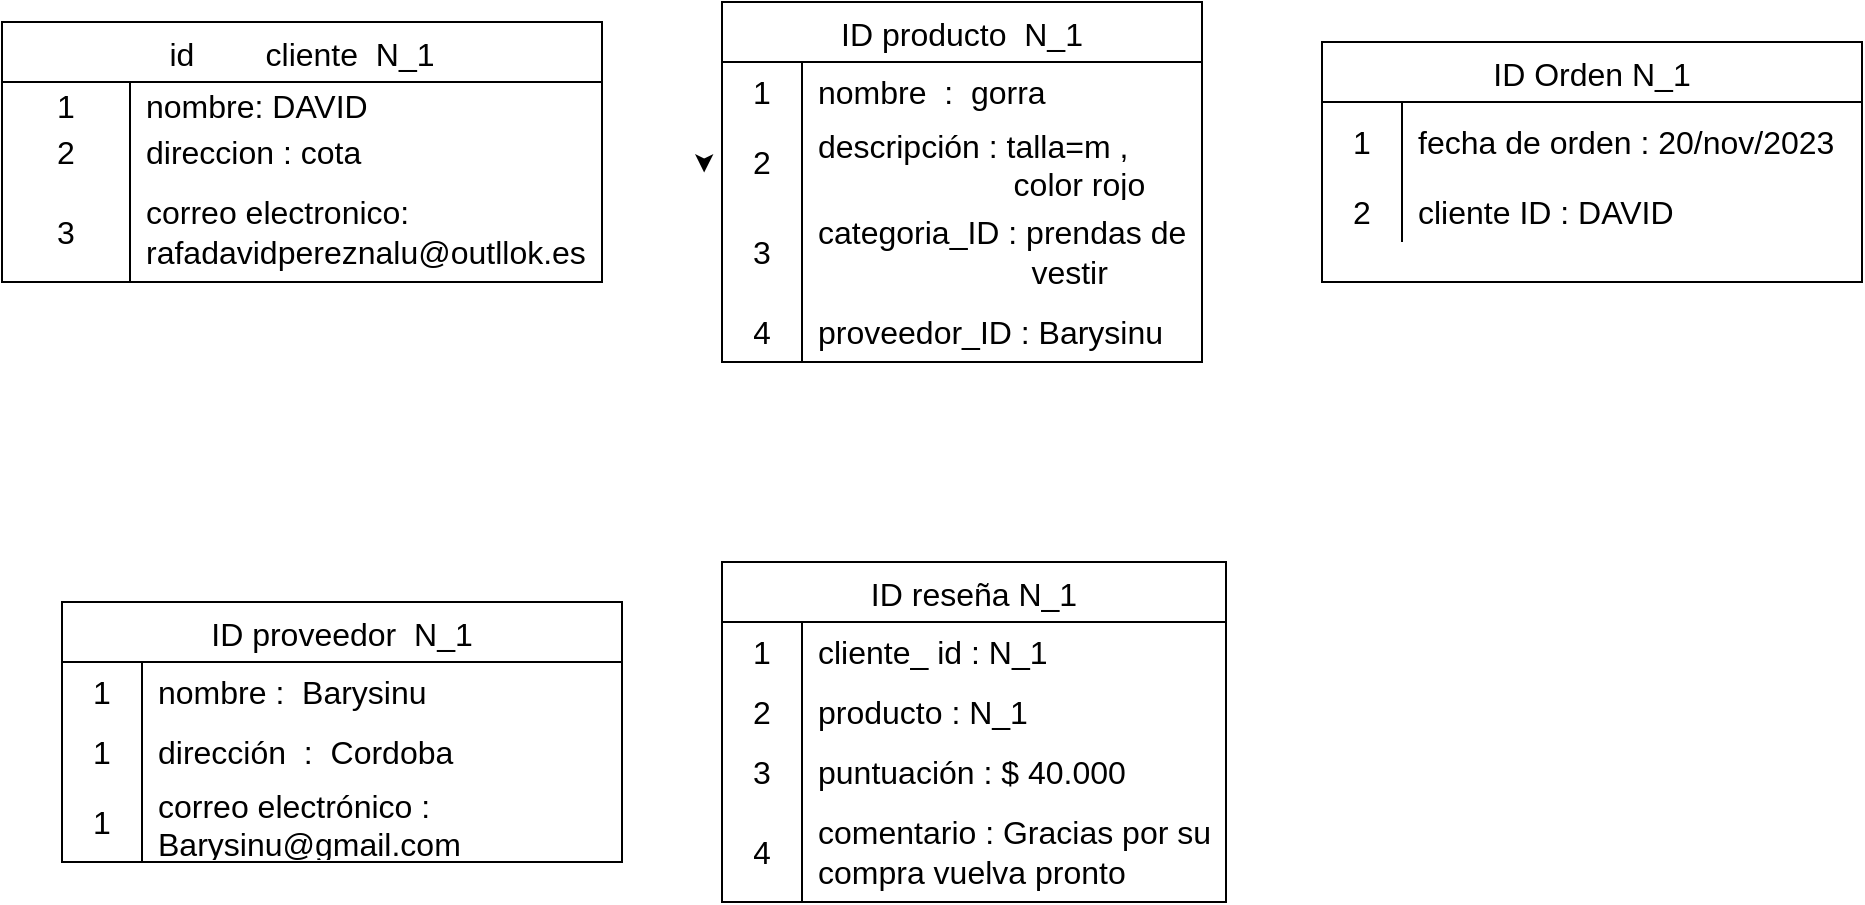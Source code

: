 <mxfile version="22.1.3" type="github">
  <diagram id="R2lEEEUBdFMjLlhIrx00" name="Page-1">
    <mxGraphModel dx="1723" dy="1823" grid="1" gridSize="10" guides="1" tooltips="1" connect="1" arrows="1" fold="1" page="1" pageScale="1" pageWidth="850" pageHeight="1100" math="0" shadow="0" extFonts="Permanent Marker^https://fonts.googleapis.com/css?family=Permanent+Marker">
      <root>
        <mxCell id="0" />
        <mxCell id="1" parent="0" />
        <mxCell id="DXNI8_hOyXP84TzB-IpG-35" style="edgeStyle=orthogonalEdgeStyle;rounded=0;orthogonalLoop=1;jettySize=auto;html=1;exitX=0;exitY=0;exitDx=0;exitDy=0;entryX=0.006;entryY=0.058;entryDx=0;entryDy=0;entryPerimeter=0;" edge="1" parent="1">
          <mxGeometry relative="1" as="geometry">
            <mxPoint x="360" y="60" as="sourcePoint" />
            <mxPoint x="361.08" y="65.22" as="targetPoint" />
          </mxGeometry>
        </mxCell>
        <mxCell id="DXNI8_hOyXP84TzB-IpG-57" value="ID producto  N_1" style="shape=table;startSize=30;container=1;collapsible=0;childLayout=tableLayout;fixedRows=1;rowLines=0;fontStyle=0;strokeColor=default;fontSize=16;" vertex="1" parent="1">
          <mxGeometry x="370" y="-20" width="240" height="180" as="geometry" />
        </mxCell>
        <mxCell id="DXNI8_hOyXP84TzB-IpG-61" value="" style="shape=tableRow;horizontal=0;startSize=0;swimlaneHead=0;swimlaneBody=0;top=0;left=0;bottom=0;right=0;collapsible=0;dropTarget=0;fillColor=none;points=[[0,0.5],[1,0.5]];portConstraint=eastwest;strokeColor=inherit;fontSize=16;" vertex="1" parent="DXNI8_hOyXP84TzB-IpG-57">
          <mxGeometry y="30" width="240" height="30" as="geometry" />
        </mxCell>
        <mxCell id="DXNI8_hOyXP84TzB-IpG-62" value="1" style="shape=partialRectangle;html=1;whiteSpace=wrap;connectable=0;fillColor=none;top=0;left=0;bottom=0;right=0;overflow=hidden;strokeColor=inherit;fontSize=16;" vertex="1" parent="DXNI8_hOyXP84TzB-IpG-61">
          <mxGeometry width="40" height="30" as="geometry">
            <mxRectangle width="40" height="30" as="alternateBounds" />
          </mxGeometry>
        </mxCell>
        <mxCell id="DXNI8_hOyXP84TzB-IpG-63" value="nombre&amp;nbsp; :&amp;nbsp; gorra" style="shape=partialRectangle;html=1;whiteSpace=wrap;connectable=0;fillColor=none;top=0;left=0;bottom=0;right=0;align=left;spacingLeft=6;overflow=hidden;strokeColor=inherit;fontSize=16;" vertex="1" parent="DXNI8_hOyXP84TzB-IpG-61">
          <mxGeometry x="40" width="200" height="30" as="geometry">
            <mxRectangle width="200" height="30" as="alternateBounds" />
          </mxGeometry>
        </mxCell>
        <mxCell id="DXNI8_hOyXP84TzB-IpG-64" value="" style="shape=tableRow;horizontal=0;startSize=0;swimlaneHead=0;swimlaneBody=0;top=0;left=0;bottom=0;right=0;collapsible=0;dropTarget=0;fillColor=none;points=[[0,0.5],[1,0.5]];portConstraint=eastwest;strokeColor=inherit;fontSize=16;" vertex="1" parent="DXNI8_hOyXP84TzB-IpG-57">
          <mxGeometry y="60" width="240" height="40" as="geometry" />
        </mxCell>
        <mxCell id="DXNI8_hOyXP84TzB-IpG-65" value="2" style="shape=partialRectangle;html=1;whiteSpace=wrap;connectable=0;fillColor=none;top=0;left=0;bottom=0;right=0;overflow=hidden;strokeColor=inherit;fontSize=16;" vertex="1" parent="DXNI8_hOyXP84TzB-IpG-64">
          <mxGeometry width="40" height="40" as="geometry">
            <mxRectangle width="40" height="40" as="alternateBounds" />
          </mxGeometry>
        </mxCell>
        <mxCell id="DXNI8_hOyXP84TzB-IpG-66" value="descripción : talla=m ,&amp;nbsp; &amp;nbsp; &amp;nbsp; &amp;nbsp; &amp;nbsp; &amp;nbsp; &amp;nbsp; &amp;nbsp; &amp;nbsp; &amp;nbsp; &amp;nbsp; &amp;nbsp; &amp;nbsp; &amp;nbsp; &amp;nbsp; color rojo&amp;nbsp;&amp;nbsp;" style="shape=partialRectangle;html=1;whiteSpace=wrap;connectable=0;fillColor=none;top=0;left=0;bottom=0;right=0;align=left;spacingLeft=6;overflow=hidden;strokeColor=inherit;fontSize=16;" vertex="1" parent="DXNI8_hOyXP84TzB-IpG-64">
          <mxGeometry x="40" width="200" height="40" as="geometry">
            <mxRectangle width="200" height="40" as="alternateBounds" />
          </mxGeometry>
        </mxCell>
        <mxCell id="DXNI8_hOyXP84TzB-IpG-67" value="" style="shape=tableRow;horizontal=0;startSize=0;swimlaneHead=0;swimlaneBody=0;top=0;left=0;bottom=0;right=0;collapsible=0;dropTarget=0;fillColor=none;points=[[0,0.5],[1,0.5]];portConstraint=eastwest;strokeColor=inherit;fontSize=16;" vertex="1" parent="DXNI8_hOyXP84TzB-IpG-57">
          <mxGeometry y="100" width="240" height="50" as="geometry" />
        </mxCell>
        <mxCell id="DXNI8_hOyXP84TzB-IpG-68" value="3" style="shape=partialRectangle;html=1;whiteSpace=wrap;connectable=0;fillColor=none;top=0;left=0;bottom=0;right=0;overflow=hidden;strokeColor=inherit;fontSize=16;" vertex="1" parent="DXNI8_hOyXP84TzB-IpG-67">
          <mxGeometry width="40" height="50" as="geometry">
            <mxRectangle width="40" height="50" as="alternateBounds" />
          </mxGeometry>
        </mxCell>
        <mxCell id="DXNI8_hOyXP84TzB-IpG-69" value="categoria_ID : prendas de&amp;nbsp; &amp;nbsp; &amp;nbsp; &amp;nbsp; &amp;nbsp; &amp;nbsp; &amp;nbsp; &amp;nbsp; &amp;nbsp; &amp;nbsp; &amp;nbsp; &amp;nbsp; &amp;nbsp; vestir&amp;nbsp;&amp;nbsp;" style="shape=partialRectangle;html=1;whiteSpace=wrap;connectable=0;fillColor=none;top=0;left=0;bottom=0;right=0;align=left;spacingLeft=6;overflow=hidden;strokeColor=inherit;fontSize=16;" vertex="1" parent="DXNI8_hOyXP84TzB-IpG-67">
          <mxGeometry x="40" width="200" height="50" as="geometry">
            <mxRectangle width="200" height="50" as="alternateBounds" />
          </mxGeometry>
        </mxCell>
        <mxCell id="DXNI8_hOyXP84TzB-IpG-83" value="" style="shape=tableRow;horizontal=0;startSize=0;swimlaneHead=0;swimlaneBody=0;top=0;left=0;bottom=0;right=0;collapsible=0;dropTarget=0;fillColor=none;points=[[0,0.5],[1,0.5]];portConstraint=eastwest;strokeColor=inherit;fontSize=16;" vertex="1" parent="DXNI8_hOyXP84TzB-IpG-57">
          <mxGeometry y="150" width="240" height="30" as="geometry" />
        </mxCell>
        <mxCell id="DXNI8_hOyXP84TzB-IpG-84" value="4" style="shape=partialRectangle;html=1;whiteSpace=wrap;connectable=0;fillColor=none;top=0;left=0;bottom=0;right=0;overflow=hidden;strokeColor=inherit;fontSize=16;" vertex="1" parent="DXNI8_hOyXP84TzB-IpG-83">
          <mxGeometry width="40" height="30" as="geometry">
            <mxRectangle width="40" height="30" as="alternateBounds" />
          </mxGeometry>
        </mxCell>
        <mxCell id="DXNI8_hOyXP84TzB-IpG-85" value="proveedor_ID : Barysinu" style="shape=partialRectangle;html=1;whiteSpace=wrap;connectable=0;fillColor=none;top=0;left=0;bottom=0;right=0;align=left;spacingLeft=6;overflow=hidden;strokeColor=inherit;fontSize=16;" vertex="1" parent="DXNI8_hOyXP84TzB-IpG-83">
          <mxGeometry x="40" width="200" height="30" as="geometry">
            <mxRectangle width="200" height="30" as="alternateBounds" />
          </mxGeometry>
        </mxCell>
        <mxCell id="DXNI8_hOyXP84TzB-IpG-86" value="ID Orden N_1" style="shape=table;startSize=30;container=1;collapsible=0;childLayout=tableLayout;fixedRows=1;rowLines=0;fontStyle=0;strokeColor=default;fontSize=16;" vertex="1" parent="1">
          <mxGeometry x="670" width="270" height="120" as="geometry" />
        </mxCell>
        <mxCell id="DXNI8_hOyXP84TzB-IpG-87" value="" style="shape=tableRow;horizontal=0;startSize=0;swimlaneHead=0;swimlaneBody=0;top=0;left=0;bottom=0;right=0;collapsible=0;dropTarget=0;fillColor=none;points=[[0,0.5],[1,0.5]];portConstraint=eastwest;strokeColor=inherit;fontSize=16;" vertex="1" parent="DXNI8_hOyXP84TzB-IpG-86">
          <mxGeometry y="30" width="270" height="40" as="geometry" />
        </mxCell>
        <mxCell id="DXNI8_hOyXP84TzB-IpG-88" value="1" style="shape=partialRectangle;html=1;whiteSpace=wrap;connectable=0;fillColor=none;top=0;left=0;bottom=0;right=0;overflow=hidden;pointerEvents=1;strokeColor=inherit;fontSize=16;" vertex="1" parent="DXNI8_hOyXP84TzB-IpG-87">
          <mxGeometry width="40" height="40" as="geometry">
            <mxRectangle width="40" height="40" as="alternateBounds" />
          </mxGeometry>
        </mxCell>
        <mxCell id="DXNI8_hOyXP84TzB-IpG-89" value="fecha de orden : 20/nov/2023" style="shape=partialRectangle;html=1;whiteSpace=wrap;connectable=0;fillColor=none;top=0;left=0;bottom=0;right=0;align=left;spacingLeft=6;overflow=hidden;strokeColor=inherit;fontSize=16;" vertex="1" parent="DXNI8_hOyXP84TzB-IpG-87">
          <mxGeometry x="40" width="230" height="40" as="geometry">
            <mxRectangle width="230" height="40" as="alternateBounds" />
          </mxGeometry>
        </mxCell>
        <mxCell id="DXNI8_hOyXP84TzB-IpG-90" value="" style="shape=tableRow;horizontal=0;startSize=0;swimlaneHead=0;swimlaneBody=0;top=0;left=0;bottom=0;right=0;collapsible=0;dropTarget=0;fillColor=none;points=[[0,0.5],[1,0.5]];portConstraint=eastwest;strokeColor=inherit;fontSize=16;" vertex="1" parent="DXNI8_hOyXP84TzB-IpG-86">
          <mxGeometry y="70" width="270" height="30" as="geometry" />
        </mxCell>
        <mxCell id="DXNI8_hOyXP84TzB-IpG-91" value="2" style="shape=partialRectangle;html=1;whiteSpace=wrap;connectable=0;fillColor=none;top=0;left=0;bottom=0;right=0;overflow=hidden;strokeColor=inherit;fontSize=16;" vertex="1" parent="DXNI8_hOyXP84TzB-IpG-90">
          <mxGeometry width="40" height="30" as="geometry">
            <mxRectangle width="40" height="30" as="alternateBounds" />
          </mxGeometry>
        </mxCell>
        <mxCell id="DXNI8_hOyXP84TzB-IpG-92" value="cliente ID : DAVID&amp;nbsp;" style="shape=partialRectangle;html=1;whiteSpace=wrap;connectable=0;fillColor=none;top=0;left=0;bottom=0;right=0;align=left;spacingLeft=6;overflow=hidden;strokeColor=inherit;fontSize=16;" vertex="1" parent="DXNI8_hOyXP84TzB-IpG-90">
          <mxGeometry x="40" width="230" height="30" as="geometry">
            <mxRectangle width="230" height="30" as="alternateBounds" />
          </mxGeometry>
        </mxCell>
        <mxCell id="DXNI8_hOyXP84TzB-IpG-96" value="ID proveedor  N_1" style="shape=table;startSize=30;container=1;collapsible=0;childLayout=tableLayout;fixedRows=1;rowLines=0;fontStyle=0;strokeColor=default;fontSize=16;" vertex="1" parent="1">
          <mxGeometry x="40" y="280" width="280" height="130" as="geometry" />
        </mxCell>
        <mxCell id="DXNI8_hOyXP84TzB-IpG-116" value="" style="shape=tableRow;horizontal=0;startSize=0;swimlaneHead=0;swimlaneBody=0;top=0;left=0;bottom=0;right=0;collapsible=0;dropTarget=0;fillColor=none;points=[[0,0.5],[1,0.5]];portConstraint=eastwest;strokeColor=inherit;fontSize=16;" vertex="1" parent="DXNI8_hOyXP84TzB-IpG-96">
          <mxGeometry y="30" width="280" height="30" as="geometry" />
        </mxCell>
        <mxCell id="DXNI8_hOyXP84TzB-IpG-117" value="1" style="shape=partialRectangle;html=1;whiteSpace=wrap;connectable=0;fillColor=none;top=0;left=0;bottom=0;right=0;overflow=hidden;strokeColor=inherit;fontSize=16;" vertex="1" parent="DXNI8_hOyXP84TzB-IpG-116">
          <mxGeometry width="40" height="30" as="geometry">
            <mxRectangle width="40" height="30" as="alternateBounds" />
          </mxGeometry>
        </mxCell>
        <mxCell id="DXNI8_hOyXP84TzB-IpG-118" value="nombre :&amp;nbsp; Barysinu" style="shape=partialRectangle;html=1;whiteSpace=wrap;connectable=0;fillColor=none;top=0;left=0;bottom=0;right=0;align=left;spacingLeft=6;overflow=hidden;strokeColor=inherit;fontSize=16;" vertex="1" parent="DXNI8_hOyXP84TzB-IpG-116">
          <mxGeometry x="40" width="240" height="30" as="geometry">
            <mxRectangle width="240" height="30" as="alternateBounds" />
          </mxGeometry>
        </mxCell>
        <mxCell id="DXNI8_hOyXP84TzB-IpG-119" value="" style="shape=tableRow;horizontal=0;startSize=0;swimlaneHead=0;swimlaneBody=0;top=0;left=0;bottom=0;right=0;collapsible=0;dropTarget=0;fillColor=none;points=[[0,0.5],[1,0.5]];portConstraint=eastwest;strokeColor=inherit;fontSize=16;" vertex="1" parent="DXNI8_hOyXP84TzB-IpG-96">
          <mxGeometry y="60" width="280" height="30" as="geometry" />
        </mxCell>
        <mxCell id="DXNI8_hOyXP84TzB-IpG-120" value="1" style="shape=partialRectangle;html=1;whiteSpace=wrap;connectable=0;fillColor=none;top=0;left=0;bottom=0;right=0;overflow=hidden;strokeColor=inherit;fontSize=16;" vertex="1" parent="DXNI8_hOyXP84TzB-IpG-119">
          <mxGeometry width="40" height="30" as="geometry">
            <mxRectangle width="40" height="30" as="alternateBounds" />
          </mxGeometry>
        </mxCell>
        <mxCell id="DXNI8_hOyXP84TzB-IpG-121" value="dirección&amp;nbsp; :&amp;nbsp; Cordoba&amp;nbsp;" style="shape=partialRectangle;html=1;whiteSpace=wrap;connectable=0;fillColor=none;top=0;left=0;bottom=0;right=0;align=left;spacingLeft=6;overflow=hidden;strokeColor=inherit;fontSize=16;" vertex="1" parent="DXNI8_hOyXP84TzB-IpG-119">
          <mxGeometry x="40" width="240" height="30" as="geometry">
            <mxRectangle width="240" height="30" as="alternateBounds" />
          </mxGeometry>
        </mxCell>
        <mxCell id="DXNI8_hOyXP84TzB-IpG-129" value="" style="shape=tableRow;horizontal=0;startSize=0;swimlaneHead=0;swimlaneBody=0;top=0;left=0;bottom=0;right=0;collapsible=0;dropTarget=0;fillColor=none;points=[[0,0.5],[1,0.5]];portConstraint=eastwest;strokeColor=inherit;fontSize=16;" vertex="1" parent="DXNI8_hOyXP84TzB-IpG-96">
          <mxGeometry y="90" width="280" height="40" as="geometry" />
        </mxCell>
        <mxCell id="DXNI8_hOyXP84TzB-IpG-130" value="1" style="shape=partialRectangle;html=1;whiteSpace=wrap;connectable=0;fillColor=none;top=0;left=0;bottom=0;right=0;overflow=hidden;strokeColor=inherit;fontSize=16;" vertex="1" parent="DXNI8_hOyXP84TzB-IpG-129">
          <mxGeometry width="40" height="40" as="geometry">
            <mxRectangle width="40" height="40" as="alternateBounds" />
          </mxGeometry>
        </mxCell>
        <mxCell id="DXNI8_hOyXP84TzB-IpG-131" value="correo electrónico : Barysinu@gmail.com" style="shape=partialRectangle;html=1;whiteSpace=wrap;connectable=0;fillColor=none;top=0;left=0;bottom=0;right=0;align=left;spacingLeft=6;overflow=hidden;strokeColor=inherit;fontSize=16;" vertex="1" parent="DXNI8_hOyXP84TzB-IpG-129">
          <mxGeometry x="40" width="240" height="40" as="geometry">
            <mxRectangle width="240" height="40" as="alternateBounds" />
          </mxGeometry>
        </mxCell>
        <mxCell id="DXNI8_hOyXP84TzB-IpG-106" value="ID reseña N_1" style="shape=table;startSize=30;container=1;collapsible=0;childLayout=tableLayout;fixedRows=1;rowLines=0;fontStyle=0;strokeColor=default;fontSize=16;" vertex="1" parent="1">
          <mxGeometry x="370" y="260" width="252" height="170" as="geometry" />
        </mxCell>
        <mxCell id="DXNI8_hOyXP84TzB-IpG-107" value="" style="shape=tableRow;horizontal=0;startSize=0;swimlaneHead=0;swimlaneBody=0;top=0;left=0;bottom=0;right=0;collapsible=0;dropTarget=0;fillColor=none;points=[[0,0.5],[1,0.5]];portConstraint=eastwest;strokeColor=inherit;fontSize=16;" vertex="1" parent="DXNI8_hOyXP84TzB-IpG-106">
          <mxGeometry y="30" width="252" height="30" as="geometry" />
        </mxCell>
        <mxCell id="DXNI8_hOyXP84TzB-IpG-108" value="1" style="shape=partialRectangle;html=1;whiteSpace=wrap;connectable=0;fillColor=none;top=0;left=0;bottom=0;right=0;overflow=hidden;pointerEvents=1;strokeColor=inherit;fontSize=16;" vertex="1" parent="DXNI8_hOyXP84TzB-IpG-107">
          <mxGeometry width="40" height="30" as="geometry">
            <mxRectangle width="40" height="30" as="alternateBounds" />
          </mxGeometry>
        </mxCell>
        <mxCell id="DXNI8_hOyXP84TzB-IpG-109" value="cliente_ id : N_1" style="shape=partialRectangle;html=1;whiteSpace=wrap;connectable=0;fillColor=none;top=0;left=0;bottom=0;right=0;align=left;spacingLeft=6;overflow=hidden;strokeColor=inherit;fontSize=16;" vertex="1" parent="DXNI8_hOyXP84TzB-IpG-107">
          <mxGeometry x="40" width="212" height="30" as="geometry">
            <mxRectangle width="212" height="30" as="alternateBounds" />
          </mxGeometry>
        </mxCell>
        <mxCell id="DXNI8_hOyXP84TzB-IpG-110" value="" style="shape=tableRow;horizontal=0;startSize=0;swimlaneHead=0;swimlaneBody=0;top=0;left=0;bottom=0;right=0;collapsible=0;dropTarget=0;fillColor=none;points=[[0,0.5],[1,0.5]];portConstraint=eastwest;strokeColor=inherit;fontSize=16;" vertex="1" parent="DXNI8_hOyXP84TzB-IpG-106">
          <mxGeometry y="60" width="252" height="30" as="geometry" />
        </mxCell>
        <mxCell id="DXNI8_hOyXP84TzB-IpG-111" value="2" style="shape=partialRectangle;html=1;whiteSpace=wrap;connectable=0;fillColor=none;top=0;left=0;bottom=0;right=0;overflow=hidden;strokeColor=inherit;fontSize=16;" vertex="1" parent="DXNI8_hOyXP84TzB-IpG-110">
          <mxGeometry width="40" height="30" as="geometry">
            <mxRectangle width="40" height="30" as="alternateBounds" />
          </mxGeometry>
        </mxCell>
        <mxCell id="DXNI8_hOyXP84TzB-IpG-112" value="producto : N_1&amp;nbsp;" style="shape=partialRectangle;html=1;whiteSpace=wrap;connectable=0;fillColor=none;top=0;left=0;bottom=0;right=0;align=left;spacingLeft=6;overflow=hidden;strokeColor=inherit;fontSize=16;" vertex="1" parent="DXNI8_hOyXP84TzB-IpG-110">
          <mxGeometry x="40" width="212" height="30" as="geometry">
            <mxRectangle width="212" height="30" as="alternateBounds" />
          </mxGeometry>
        </mxCell>
        <mxCell id="DXNI8_hOyXP84TzB-IpG-113" value="" style="shape=tableRow;horizontal=0;startSize=0;swimlaneHead=0;swimlaneBody=0;top=0;left=0;bottom=0;right=0;collapsible=0;dropTarget=0;fillColor=none;points=[[0,0.5],[1,0.5]];portConstraint=eastwest;strokeColor=inherit;fontSize=16;" vertex="1" parent="DXNI8_hOyXP84TzB-IpG-106">
          <mxGeometry y="90" width="252" height="30" as="geometry" />
        </mxCell>
        <mxCell id="DXNI8_hOyXP84TzB-IpG-114" value="3" style="shape=partialRectangle;html=1;whiteSpace=wrap;connectable=0;fillColor=none;top=0;left=0;bottom=0;right=0;overflow=hidden;strokeColor=inherit;fontSize=16;" vertex="1" parent="DXNI8_hOyXP84TzB-IpG-113">
          <mxGeometry width="40" height="30" as="geometry">
            <mxRectangle width="40" height="30" as="alternateBounds" />
          </mxGeometry>
        </mxCell>
        <mxCell id="DXNI8_hOyXP84TzB-IpG-115" value="puntuación : $ 40.000" style="shape=partialRectangle;html=1;whiteSpace=wrap;connectable=0;fillColor=none;top=0;left=0;bottom=0;right=0;align=left;spacingLeft=6;overflow=hidden;strokeColor=inherit;fontSize=16;" vertex="1" parent="DXNI8_hOyXP84TzB-IpG-113">
          <mxGeometry x="40" width="212" height="30" as="geometry">
            <mxRectangle width="212" height="30" as="alternateBounds" />
          </mxGeometry>
        </mxCell>
        <mxCell id="DXNI8_hOyXP84TzB-IpG-132" value="" style="shape=tableRow;horizontal=0;startSize=0;swimlaneHead=0;swimlaneBody=0;top=0;left=0;bottom=0;right=0;collapsible=0;dropTarget=0;fillColor=none;points=[[0,0.5],[1,0.5]];portConstraint=eastwest;strokeColor=inherit;fontSize=16;" vertex="1" parent="DXNI8_hOyXP84TzB-IpG-106">
          <mxGeometry y="120" width="252" height="50" as="geometry" />
        </mxCell>
        <mxCell id="DXNI8_hOyXP84TzB-IpG-133" value="4" style="shape=partialRectangle;html=1;whiteSpace=wrap;connectable=0;fillColor=none;top=0;left=0;bottom=0;right=0;overflow=hidden;strokeColor=inherit;fontSize=16;" vertex="1" parent="DXNI8_hOyXP84TzB-IpG-132">
          <mxGeometry width="40" height="50" as="geometry">
            <mxRectangle width="40" height="50" as="alternateBounds" />
          </mxGeometry>
        </mxCell>
        <mxCell id="DXNI8_hOyXP84TzB-IpG-134" value="comentario : Gracias por su compra vuelva pronto&amp;nbsp;" style="shape=partialRectangle;html=1;whiteSpace=wrap;connectable=0;fillColor=none;top=0;left=0;bottom=0;right=0;align=left;spacingLeft=6;overflow=hidden;strokeColor=inherit;fontSize=16;" vertex="1" parent="DXNI8_hOyXP84TzB-IpG-132">
          <mxGeometry x="40" width="212" height="50" as="geometry">
            <mxRectangle width="212" height="50" as="alternateBounds" />
          </mxGeometry>
        </mxCell>
        <mxCell id="DXNI8_hOyXP84TzB-IpG-1" value="id        cliente  N_1" style="shape=table;startSize=30;container=1;collapsible=0;childLayout=tableLayout;fixedRows=1;rowLines=0;fontStyle=0;strokeColor=default;fontSize=16;" vertex="1" parent="1">
          <mxGeometry x="10" y="-10" width="300" height="130" as="geometry" />
        </mxCell>
        <mxCell id="DXNI8_hOyXP84TzB-IpG-5" value="" style="shape=tableRow;horizontal=0;startSize=0;swimlaneHead=0;swimlaneBody=0;top=0;left=0;bottom=0;right=0;collapsible=0;dropTarget=0;fillColor=none;points=[[0,0.5],[1,0.5]];portConstraint=eastwest;strokeColor=inherit;fontSize=16;" vertex="1" parent="DXNI8_hOyXP84TzB-IpG-1">
          <mxGeometry y="30" width="300" height="20" as="geometry" />
        </mxCell>
        <mxCell id="DXNI8_hOyXP84TzB-IpG-6" value="1" style="shape=partialRectangle;html=1;whiteSpace=wrap;connectable=0;fillColor=none;top=0;left=0;bottom=0;right=0;overflow=hidden;strokeColor=inherit;fontSize=16;" vertex="1" parent="DXNI8_hOyXP84TzB-IpG-5">
          <mxGeometry width="64" height="20" as="geometry">
            <mxRectangle width="64" height="20" as="alternateBounds" />
          </mxGeometry>
        </mxCell>
        <mxCell id="DXNI8_hOyXP84TzB-IpG-7" value="nombre: DAVID&amp;nbsp;&amp;nbsp;" style="shape=partialRectangle;html=1;whiteSpace=wrap;connectable=0;fillColor=none;top=0;left=0;bottom=0;right=0;align=left;spacingLeft=6;overflow=hidden;strokeColor=inherit;fontSize=16;" vertex="1" parent="DXNI8_hOyXP84TzB-IpG-5">
          <mxGeometry x="64" width="236" height="20" as="geometry">
            <mxRectangle width="236" height="20" as="alternateBounds" />
          </mxGeometry>
        </mxCell>
        <mxCell id="DXNI8_hOyXP84TzB-IpG-8" value="" style="shape=tableRow;horizontal=0;startSize=0;swimlaneHead=0;swimlaneBody=0;top=0;left=0;bottom=0;right=0;collapsible=0;dropTarget=0;fillColor=none;points=[[0,0.5],[1,0.5]];portConstraint=eastwest;strokeColor=inherit;fontSize=16;" vertex="1" parent="DXNI8_hOyXP84TzB-IpG-1">
          <mxGeometry y="50" width="300" height="30" as="geometry" />
        </mxCell>
        <mxCell id="DXNI8_hOyXP84TzB-IpG-9" value="2" style="shape=partialRectangle;html=1;whiteSpace=wrap;connectable=0;fillColor=none;top=0;left=0;bottom=0;right=0;overflow=hidden;strokeColor=inherit;fontSize=16;" vertex="1" parent="DXNI8_hOyXP84TzB-IpG-8">
          <mxGeometry width="64" height="30" as="geometry">
            <mxRectangle width="64" height="30" as="alternateBounds" />
          </mxGeometry>
        </mxCell>
        <mxCell id="DXNI8_hOyXP84TzB-IpG-10" value="direccion : cota&amp;nbsp;" style="shape=partialRectangle;html=1;whiteSpace=wrap;connectable=0;fillColor=none;top=0;left=0;bottom=0;right=0;align=left;spacingLeft=6;overflow=hidden;strokeColor=inherit;fontSize=16;" vertex="1" parent="DXNI8_hOyXP84TzB-IpG-8">
          <mxGeometry x="64" width="236" height="30" as="geometry">
            <mxRectangle width="236" height="30" as="alternateBounds" />
          </mxGeometry>
        </mxCell>
        <mxCell id="DXNI8_hOyXP84TzB-IpG-11" value="" style="shape=tableRow;horizontal=0;startSize=0;swimlaneHead=0;swimlaneBody=0;top=0;left=0;bottom=0;right=0;collapsible=0;dropTarget=0;fillColor=none;points=[[0,0.5],[1,0.5]];portConstraint=eastwest;strokeColor=inherit;fontSize=16;" vertex="1" parent="DXNI8_hOyXP84TzB-IpG-1">
          <mxGeometry y="80" width="300" height="50" as="geometry" />
        </mxCell>
        <mxCell id="DXNI8_hOyXP84TzB-IpG-12" value="3" style="shape=partialRectangle;html=1;whiteSpace=wrap;connectable=0;fillColor=none;top=0;left=0;bottom=0;right=0;overflow=hidden;strokeColor=inherit;fontSize=16;" vertex="1" parent="DXNI8_hOyXP84TzB-IpG-11">
          <mxGeometry width="64" height="50" as="geometry">
            <mxRectangle width="64" height="50" as="alternateBounds" />
          </mxGeometry>
        </mxCell>
        <mxCell id="DXNI8_hOyXP84TzB-IpG-13" value="correo electronico: rafadavidpereznalu@outllok.es&amp;nbsp;" style="shape=partialRectangle;html=1;whiteSpace=wrap;connectable=0;fillColor=none;top=0;left=0;bottom=0;right=0;align=left;spacingLeft=6;overflow=hidden;strokeColor=inherit;fontSize=16;" vertex="1" parent="DXNI8_hOyXP84TzB-IpG-11">
          <mxGeometry x="64" width="236" height="50" as="geometry">
            <mxRectangle width="236" height="50" as="alternateBounds" />
          </mxGeometry>
        </mxCell>
      </root>
    </mxGraphModel>
  </diagram>
</mxfile>
